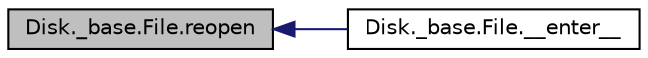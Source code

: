 digraph "Disk._base.File.reopen"
{
 // INTERACTIVE_SVG=YES
  bgcolor="transparent";
  edge [fontname="Helvetica",fontsize="10",labelfontname="Helvetica",labelfontsize="10"];
  node [fontname="Helvetica",fontsize="10",shape=record];
  rankdir="LR";
  Node1 [label="Disk._base.File.reopen",height=0.2,width=0.4,color="black", fillcolor="grey75", style="filled" fontcolor="black"];
  Node1 -> Node2 [dir="back",color="midnightblue",fontsize="10",style="solid",fontname="Helvetica"];
  Node2 [label="Disk._base.File.__enter__",height=0.2,width=0.4,color="black",URL="$class_disk_1_1__base_1_1_file.html#a91270d2ecba3b573d24b79e7a25c6b58"];
}
